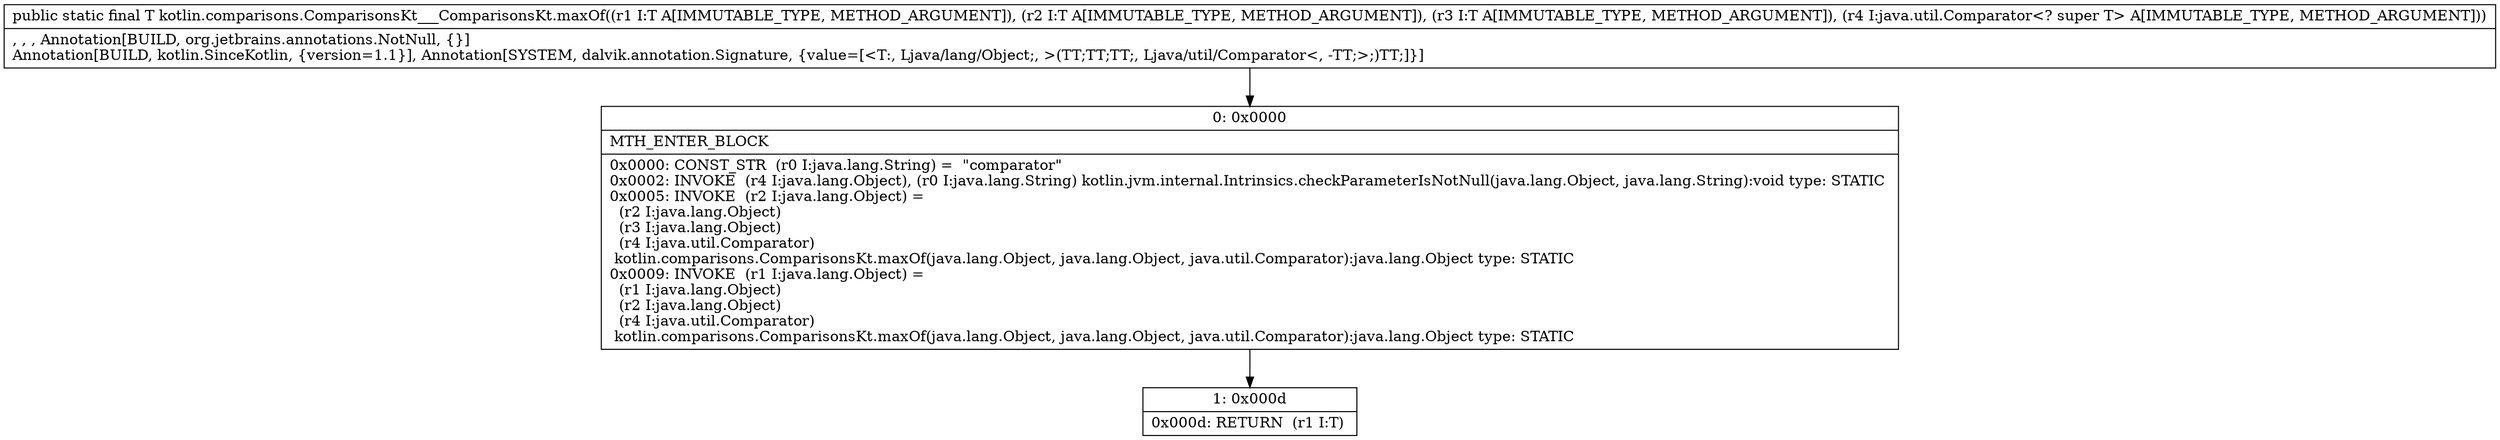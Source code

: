 digraph "CFG forkotlin.comparisons.ComparisonsKt___ComparisonsKt.maxOf(Ljava\/lang\/Object;Ljava\/lang\/Object;Ljava\/lang\/Object;Ljava\/util\/Comparator;)Ljava\/lang\/Object;" {
Node_0 [shape=record,label="{0\:\ 0x0000|MTH_ENTER_BLOCK\l|0x0000: CONST_STR  (r0 I:java.lang.String) =  \"comparator\" \l0x0002: INVOKE  (r4 I:java.lang.Object), (r0 I:java.lang.String) kotlin.jvm.internal.Intrinsics.checkParameterIsNotNull(java.lang.Object, java.lang.String):void type: STATIC \l0x0005: INVOKE  (r2 I:java.lang.Object) = \l  (r2 I:java.lang.Object)\l  (r3 I:java.lang.Object)\l  (r4 I:java.util.Comparator)\l kotlin.comparisons.ComparisonsKt.maxOf(java.lang.Object, java.lang.Object, java.util.Comparator):java.lang.Object type: STATIC \l0x0009: INVOKE  (r1 I:java.lang.Object) = \l  (r1 I:java.lang.Object)\l  (r2 I:java.lang.Object)\l  (r4 I:java.util.Comparator)\l kotlin.comparisons.ComparisonsKt.maxOf(java.lang.Object, java.lang.Object, java.util.Comparator):java.lang.Object type: STATIC \l}"];
Node_1 [shape=record,label="{1\:\ 0x000d|0x000d: RETURN  (r1 I:T) \l}"];
MethodNode[shape=record,label="{public static final T kotlin.comparisons.ComparisonsKt___ComparisonsKt.maxOf((r1 I:T A[IMMUTABLE_TYPE, METHOD_ARGUMENT]), (r2 I:T A[IMMUTABLE_TYPE, METHOD_ARGUMENT]), (r3 I:T A[IMMUTABLE_TYPE, METHOD_ARGUMENT]), (r4 I:java.util.Comparator\<? super T\> A[IMMUTABLE_TYPE, METHOD_ARGUMENT]))  | , , , Annotation[BUILD, org.jetbrains.annotations.NotNull, \{\}]\lAnnotation[BUILD, kotlin.SinceKotlin, \{version=1.1\}], Annotation[SYSTEM, dalvik.annotation.Signature, \{value=[\<T:, Ljava\/lang\/Object;, \>(TT;TT;TT;, Ljava\/util\/Comparator\<, \-TT;\>;)TT;]\}]\l}"];
MethodNode -> Node_0;
Node_0 -> Node_1;
}

